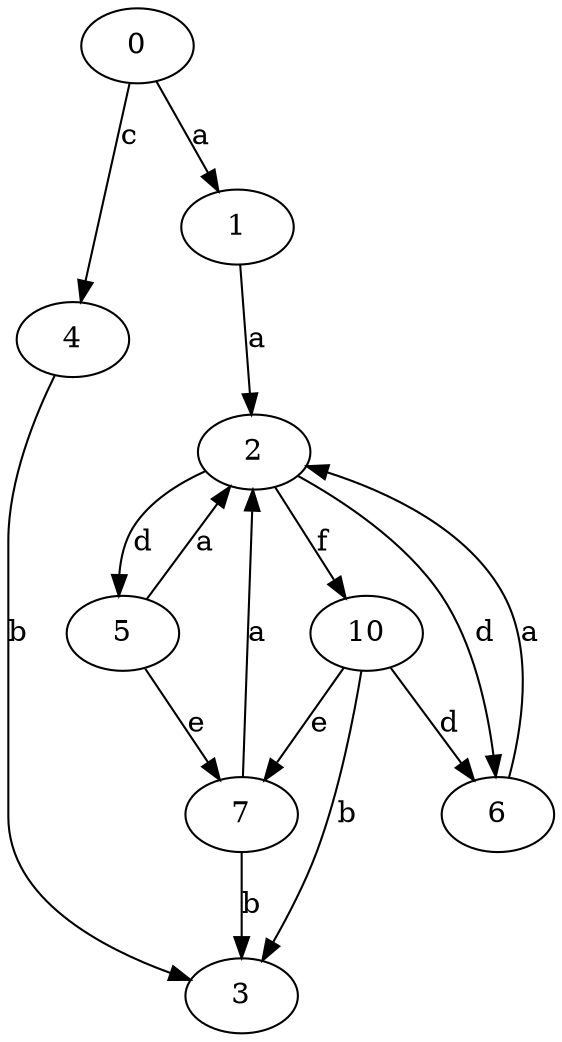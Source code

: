 strict digraph  {
0;
1;
2;
3;
4;
5;
6;
7;
10;
0 -> 1  [label=a];
0 -> 4  [label=c];
1 -> 2  [label=a];
2 -> 5  [label=d];
2 -> 6  [label=d];
2 -> 10  [label=f];
4 -> 3  [label=b];
5 -> 2  [label=a];
5 -> 7  [label=e];
6 -> 2  [label=a];
7 -> 2  [label=a];
7 -> 3  [label=b];
10 -> 3  [label=b];
10 -> 6  [label=d];
10 -> 7  [label=e];
}
